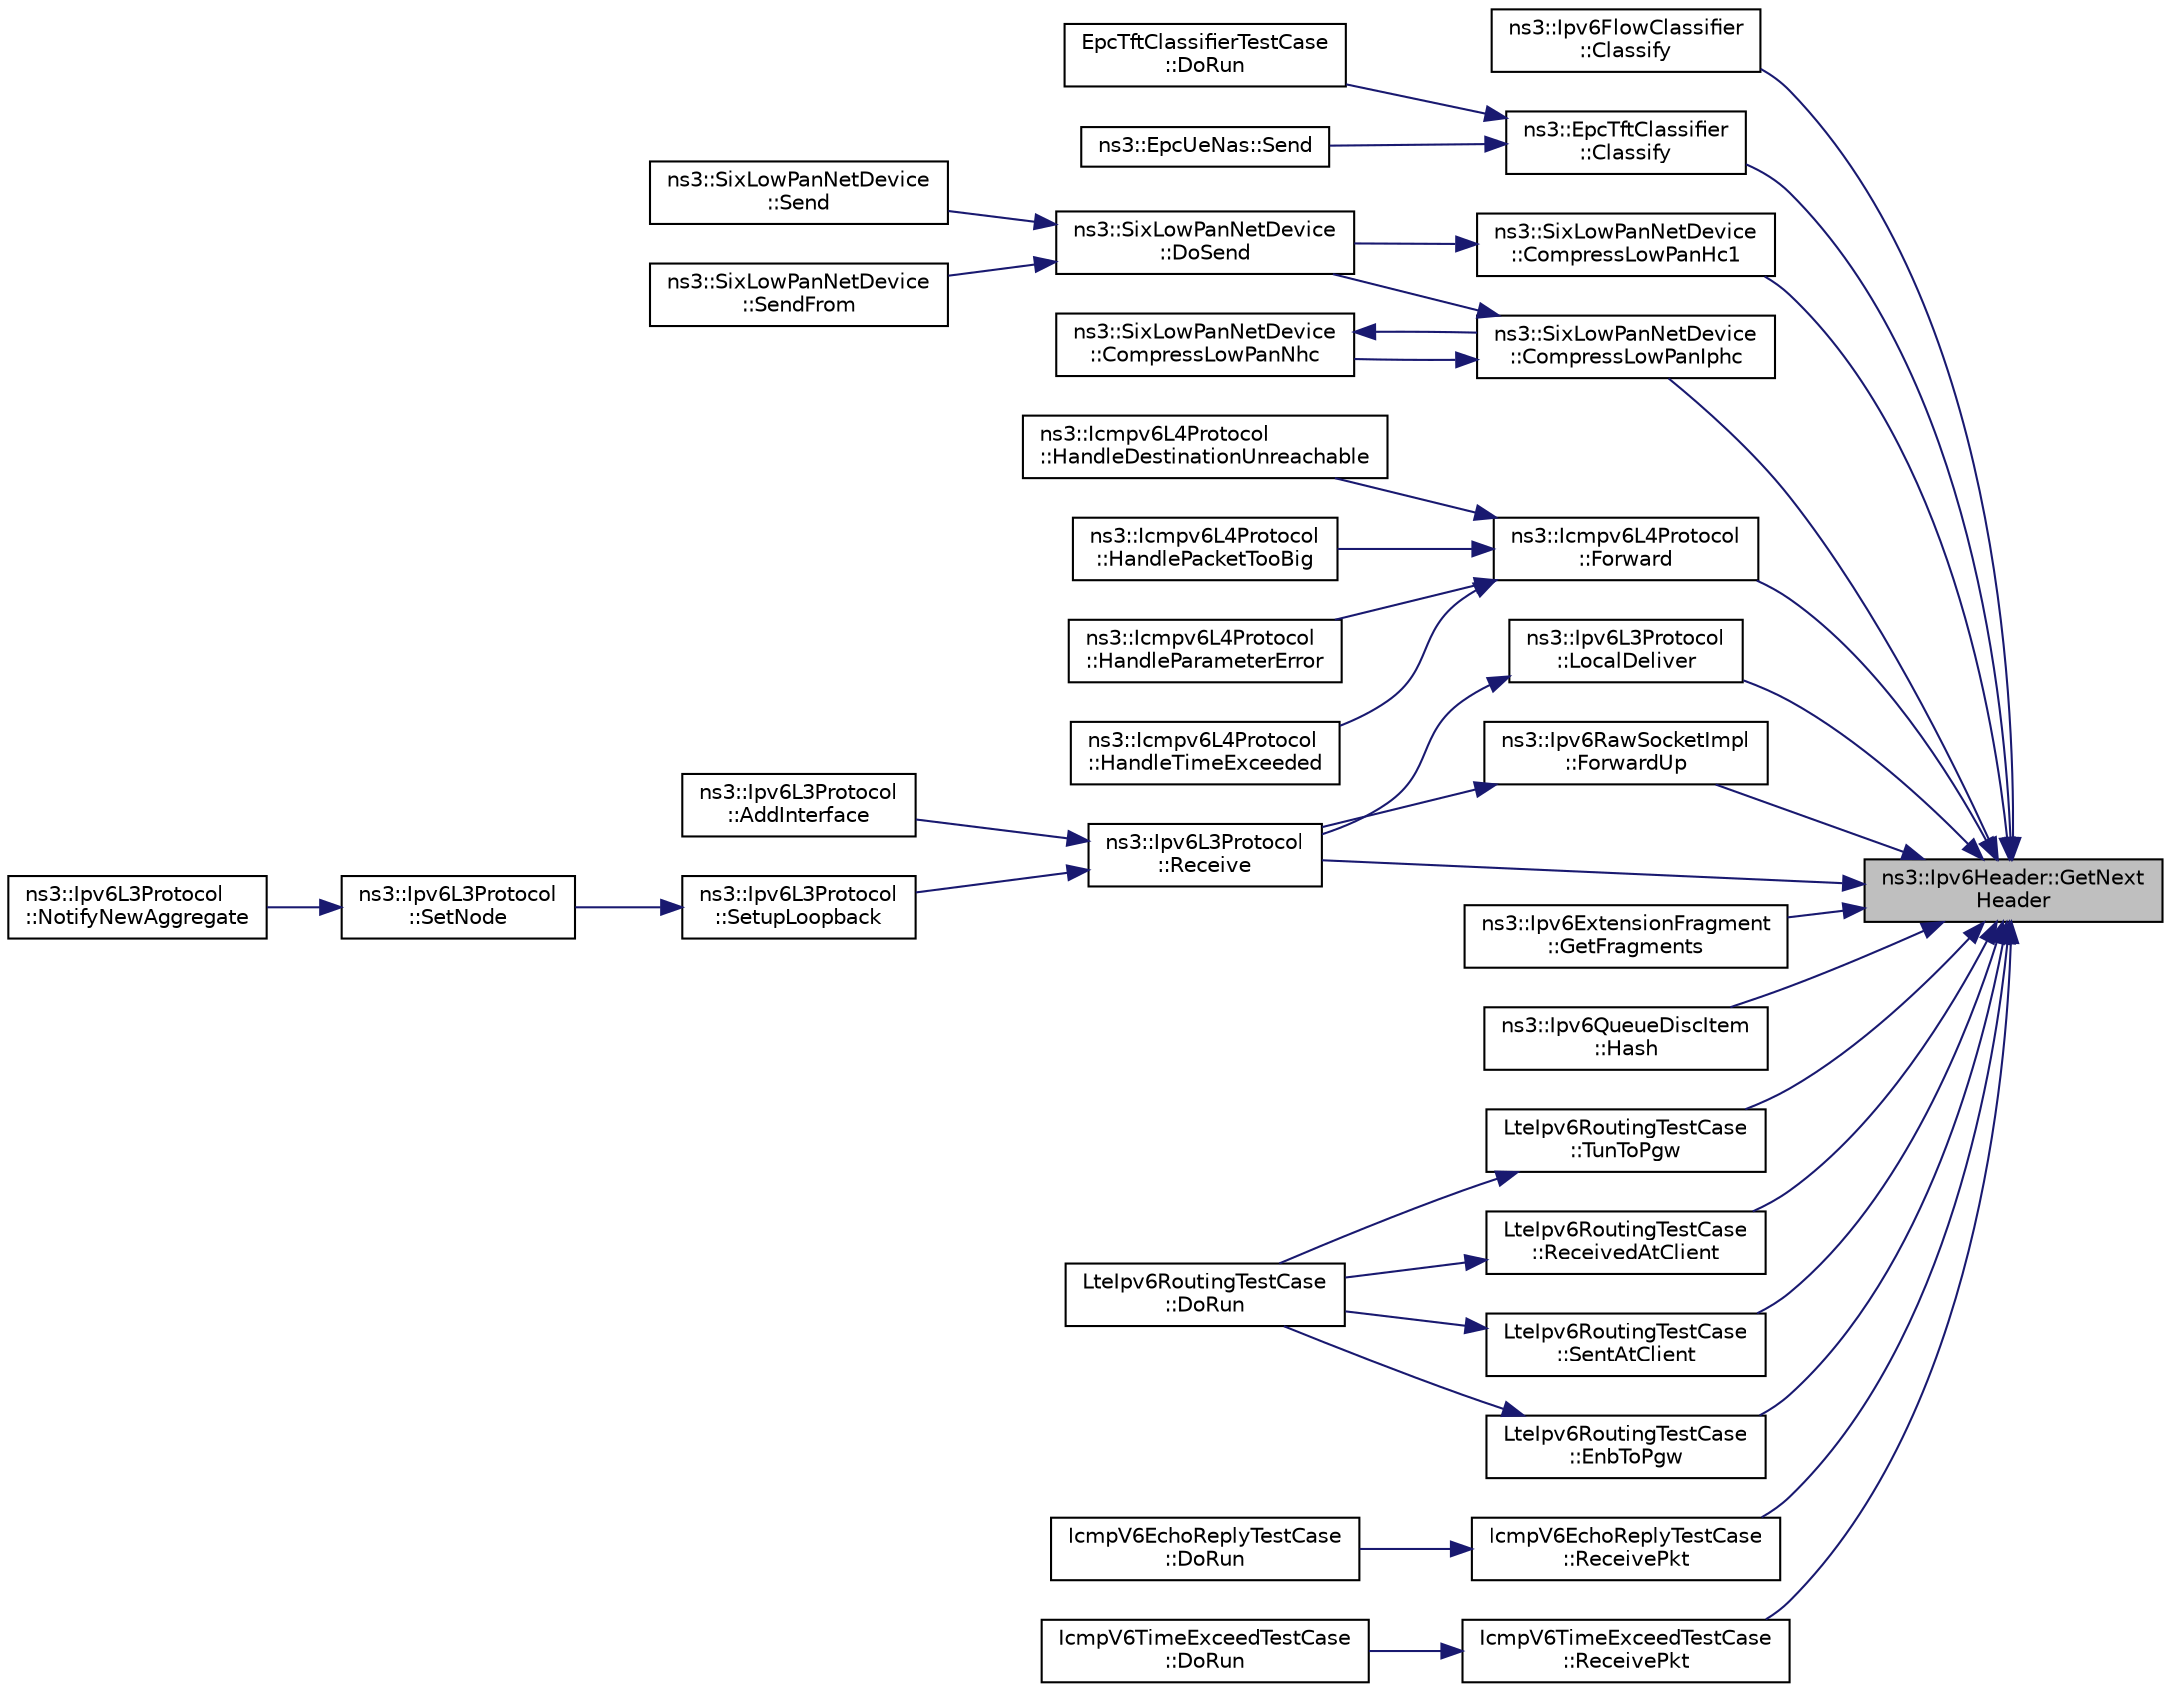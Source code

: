 digraph "ns3::Ipv6Header::GetNextHeader"
{
 // LATEX_PDF_SIZE
  edge [fontname="Helvetica",fontsize="10",labelfontname="Helvetica",labelfontsize="10"];
  node [fontname="Helvetica",fontsize="10",shape=record];
  rankdir="RL";
  Node1 [label="ns3::Ipv6Header::GetNext\lHeader",height=0.2,width=0.4,color="black", fillcolor="grey75", style="filled", fontcolor="black",tooltip="Get the next header."];
  Node1 -> Node2 [dir="back",color="midnightblue",fontsize="10",style="solid",fontname="Helvetica"];
  Node2 [label="ns3::Ipv6FlowClassifier\l::Classify",height=0.2,width=0.4,color="black", fillcolor="white", style="filled",URL="$classns3_1_1_ipv6_flow_classifier.html#ac91b39dfc99ca7190e6b0b8e3d37d7a9",tooltip="try to classify the packet into flow-id and packet-id"];
  Node1 -> Node3 [dir="back",color="midnightblue",fontsize="10",style="solid",fontname="Helvetica"];
  Node3 [label="ns3::EpcTftClassifier\l::Classify",height=0.2,width=0.4,color="black", fillcolor="white", style="filled",URL="$classns3_1_1_epc_tft_classifier.html#a3ef70cc415dad846bd5ac77dbd6993e1",tooltip="classify an IP packet"];
  Node3 -> Node4 [dir="back",color="midnightblue",fontsize="10",style="solid",fontname="Helvetica"];
  Node4 [label="EpcTftClassifierTestCase\l::DoRun",height=0.2,width=0.4,color="black", fillcolor="white", style="filled",URL="$class_epc_tft_classifier_test_case.html#a51faba0aef8aaa1d7fef2ac1d3e5aa5d",tooltip="Implementation to actually run this TestCase."];
  Node3 -> Node5 [dir="back",color="midnightblue",fontsize="10",style="solid",fontname="Helvetica"];
  Node5 [label="ns3::EpcUeNas::Send",height=0.2,width=0.4,color="black", fillcolor="white", style="filled",URL="$classns3_1_1_epc_ue_nas.html#aec319f12d498f2e956f973fe98587fcc",tooltip="Enqueue an IP packet on the proper bearer for uplink transmission."];
  Node1 -> Node6 [dir="back",color="midnightblue",fontsize="10",style="solid",fontname="Helvetica"];
  Node6 [label="ns3::SixLowPanNetDevice\l::CompressLowPanHc1",height=0.2,width=0.4,color="black", fillcolor="white", style="filled",URL="$classns3_1_1_six_low_pan_net_device.html#a0e1957fbfb793cd011b4b3f89c550b8f",tooltip="Compress the headers according to HC1 compression."];
  Node6 -> Node7 [dir="back",color="midnightblue",fontsize="10",style="solid",fontname="Helvetica"];
  Node7 [label="ns3::SixLowPanNetDevice\l::DoSend",height=0.2,width=0.4,color="black", fillcolor="white", style="filled",URL="$classns3_1_1_six_low_pan_net_device.html#a0cd8b4fc52f256bd7743310434ac4680",tooltip=" "];
  Node7 -> Node8 [dir="back",color="midnightblue",fontsize="10",style="solid",fontname="Helvetica"];
  Node8 [label="ns3::SixLowPanNetDevice\l::Send",height=0.2,width=0.4,color="black", fillcolor="white", style="filled",URL="$classns3_1_1_six_low_pan_net_device.html#a6566ae05fbc295d8cd22166b6b2c28ea",tooltip=" "];
  Node7 -> Node9 [dir="back",color="midnightblue",fontsize="10",style="solid",fontname="Helvetica"];
  Node9 [label="ns3::SixLowPanNetDevice\l::SendFrom",height=0.2,width=0.4,color="black", fillcolor="white", style="filled",URL="$classns3_1_1_six_low_pan_net_device.html#aec79675091efa676370a4f9e6f4127e3",tooltip=" "];
  Node1 -> Node10 [dir="back",color="midnightblue",fontsize="10",style="solid",fontname="Helvetica"];
  Node10 [label="ns3::SixLowPanNetDevice\l::CompressLowPanIphc",height=0.2,width=0.4,color="black", fillcolor="white", style="filled",URL="$classns3_1_1_six_low_pan_net_device.html#a67bf1501ba018d90c5bdb442371a3722",tooltip="Compress the headers according to IPHC compression."];
  Node10 -> Node11 [dir="back",color="midnightblue",fontsize="10",style="solid",fontname="Helvetica"];
  Node11 [label="ns3::SixLowPanNetDevice\l::CompressLowPanNhc",height=0.2,width=0.4,color="black", fillcolor="white", style="filled",URL="$classns3_1_1_six_low_pan_net_device.html#a41d34fd1612e7e6911614fadfef6ab67",tooltip="Compress the headers according to NHC compression."];
  Node11 -> Node10 [dir="back",color="midnightblue",fontsize="10",style="solid",fontname="Helvetica"];
  Node10 -> Node7 [dir="back",color="midnightblue",fontsize="10",style="solid",fontname="Helvetica"];
  Node1 -> Node12 [dir="back",color="midnightblue",fontsize="10",style="solid",fontname="Helvetica"];
  Node12 [label="LteIpv6RoutingTestCase\l::EnbToPgw",height=0.2,width=0.4,color="black", fillcolor="white", style="filled",URL="$class_lte_ipv6_routing_test_case.html#a73a50da0154f15612bf669e2456f0a5e",tooltip="Received Packet at pgw from enb."];
  Node12 -> Node13 [dir="back",color="midnightblue",fontsize="10",style="solid",fontname="Helvetica"];
  Node13 [label="LteIpv6RoutingTestCase\l::DoRun",height=0.2,width=0.4,color="black", fillcolor="white", style="filled",URL="$class_lte_ipv6_routing_test_case.html#a346533727aeb404f4eef06a2a8c41d5d",tooltip="Implementation to actually run this TestCase."];
  Node1 -> Node14 [dir="back",color="midnightblue",fontsize="10",style="solid",fontname="Helvetica"];
  Node14 [label="ns3::Icmpv6L4Protocol\l::Forward",height=0.2,width=0.4,color="black", fillcolor="white", style="filled",URL="$classns3_1_1_icmpv6_l4_protocol.html#a0564a55a65b9c577ecf1de0e6893ebc9",tooltip="Notify an ICMPv6 reception to upper layers (if requested)."];
  Node14 -> Node15 [dir="back",color="midnightblue",fontsize="10",style="solid",fontname="Helvetica"];
  Node15 [label="ns3::Icmpv6L4Protocol\l::HandleDestinationUnreachable",height=0.2,width=0.4,color="black", fillcolor="white", style="filled",URL="$classns3_1_1_icmpv6_l4_protocol.html#ac7cc1db0945e6dc5be05c82a4aa746be",tooltip="Receive Destination Unreachable method."];
  Node14 -> Node16 [dir="back",color="midnightblue",fontsize="10",style="solid",fontname="Helvetica"];
  Node16 [label="ns3::Icmpv6L4Protocol\l::HandlePacketTooBig",height=0.2,width=0.4,color="black", fillcolor="white", style="filled",URL="$classns3_1_1_icmpv6_l4_protocol.html#a5508e43a5549288270fc050b8b072f51",tooltip="Receive Packet Too Big method."];
  Node14 -> Node17 [dir="back",color="midnightblue",fontsize="10",style="solid",fontname="Helvetica"];
  Node17 [label="ns3::Icmpv6L4Protocol\l::HandleParameterError",height=0.2,width=0.4,color="black", fillcolor="white", style="filled",URL="$classns3_1_1_icmpv6_l4_protocol.html#ae1ec3272a15fdf3bde7037b86191a365",tooltip="Receive Parameter Error method."];
  Node14 -> Node18 [dir="back",color="midnightblue",fontsize="10",style="solid",fontname="Helvetica"];
  Node18 [label="ns3::Icmpv6L4Protocol\l::HandleTimeExceeded",height=0.2,width=0.4,color="black", fillcolor="white", style="filled",URL="$classns3_1_1_icmpv6_l4_protocol.html#ab83a1f9bbf51d2df18d893bb8b2f37ab",tooltip="Receive Time Exceeded method."];
  Node1 -> Node19 [dir="back",color="midnightblue",fontsize="10",style="solid",fontname="Helvetica"];
  Node19 [label="ns3::Ipv6RawSocketImpl\l::ForwardUp",height=0.2,width=0.4,color="black", fillcolor="white", style="filled",URL="$classns3_1_1_ipv6_raw_socket_impl.html#a9b9d0def6375d0a3fbcaa552ebc3e03d",tooltip="Forward up to receive method."];
  Node19 -> Node20 [dir="back",color="midnightblue",fontsize="10",style="solid",fontname="Helvetica"];
  Node20 [label="ns3::Ipv6L3Protocol\l::Receive",height=0.2,width=0.4,color="black", fillcolor="white", style="filled",URL="$classns3_1_1_ipv6_l3_protocol.html#a8a95d576e8aee9a571db93bf686d850a",tooltip="Receive method when a packet arrive in the stack."];
  Node20 -> Node21 [dir="back",color="midnightblue",fontsize="10",style="solid",fontname="Helvetica"];
  Node21 [label="ns3::Ipv6L3Protocol\l::AddInterface",height=0.2,width=0.4,color="black", fillcolor="white", style="filled",URL="$classns3_1_1_ipv6_l3_protocol.html#a56047c2ee7db15185af07538c609cbb5",tooltip="Add IPv6 interface for a device."];
  Node20 -> Node22 [dir="back",color="midnightblue",fontsize="10",style="solid",fontname="Helvetica"];
  Node22 [label="ns3::Ipv6L3Protocol\l::SetupLoopback",height=0.2,width=0.4,color="black", fillcolor="white", style="filled",URL="$classns3_1_1_ipv6_l3_protocol.html#a69a1ef7b49dd3aa80c6807f467720005",tooltip="Setup loopback interface."];
  Node22 -> Node23 [dir="back",color="midnightblue",fontsize="10",style="solid",fontname="Helvetica"];
  Node23 [label="ns3::Ipv6L3Protocol\l::SetNode",height=0.2,width=0.4,color="black", fillcolor="white", style="filled",URL="$classns3_1_1_ipv6_l3_protocol.html#a53796a2747cb5edcd1c762f44043b061",tooltip="Set node associated with this stack."];
  Node23 -> Node24 [dir="back",color="midnightblue",fontsize="10",style="solid",fontname="Helvetica"];
  Node24 [label="ns3::Ipv6L3Protocol\l::NotifyNewAggregate",height=0.2,width=0.4,color="black", fillcolor="white", style="filled",URL="$classns3_1_1_ipv6_l3_protocol.html#ae07ff89952d068d18fb5650ffd1f5378",tooltip="Notify other components connected to the node that a new stack member is now connected."];
  Node1 -> Node25 [dir="back",color="midnightblue",fontsize="10",style="solid",fontname="Helvetica"];
  Node25 [label="ns3::Ipv6ExtensionFragment\l::GetFragments",height=0.2,width=0.4,color="black", fillcolor="white", style="filled",URL="$classns3_1_1_ipv6_extension_fragment.html#a60bc0fdd5a5d1bcb2223c98909eef44e",tooltip="Fragment a packet."];
  Node1 -> Node26 [dir="back",color="midnightblue",fontsize="10",style="solid",fontname="Helvetica"];
  Node26 [label="ns3::Ipv6QueueDiscItem\l::Hash",height=0.2,width=0.4,color="black", fillcolor="white", style="filled",URL="$classns3_1_1_ipv6_queue_disc_item.html#a6cd790774fdc7a2ab4a2379101030f1e",tooltip="Computes the hash of the packet's 5-tuple."];
  Node1 -> Node27 [dir="back",color="midnightblue",fontsize="10",style="solid",fontname="Helvetica"];
  Node27 [label="ns3::Ipv6L3Protocol\l::LocalDeliver",height=0.2,width=0.4,color="black", fillcolor="white", style="filled",URL="$classns3_1_1_ipv6_l3_protocol.html#a8e2c7a80851d870812295c19dc908a38",tooltip="Deliver a packet."];
  Node27 -> Node20 [dir="back",color="midnightblue",fontsize="10",style="solid",fontname="Helvetica"];
  Node1 -> Node20 [dir="back",color="midnightblue",fontsize="10",style="solid",fontname="Helvetica"];
  Node1 -> Node28 [dir="back",color="midnightblue",fontsize="10",style="solid",fontname="Helvetica"];
  Node28 [label="LteIpv6RoutingTestCase\l::ReceivedAtClient",height=0.2,width=0.4,color="black", fillcolor="white", style="filled",URL="$class_lte_ipv6_routing_test_case.html#a3b6d5f97ab7229c9a1809ea9a6d7a14b",tooltip="Received Packets at client's IPv6 interface."];
  Node28 -> Node13 [dir="back",color="midnightblue",fontsize="10",style="solid",fontname="Helvetica"];
  Node1 -> Node29 [dir="back",color="midnightblue",fontsize="10",style="solid",fontname="Helvetica"];
  Node29 [label="IcmpV6EchoReplyTestCase\l::ReceivePkt",height=0.2,width=0.4,color="black", fillcolor="white", style="filled",URL="$class_icmp_v6_echo_reply_test_case.html#ad4e2c64b4346d42c1d55842135c128de",tooltip=" "];
  Node29 -> Node30 [dir="back",color="midnightblue",fontsize="10",style="solid",fontname="Helvetica"];
  Node30 [label="IcmpV6EchoReplyTestCase\l::DoRun",height=0.2,width=0.4,color="black", fillcolor="white", style="filled",URL="$class_icmp_v6_echo_reply_test_case.html#aeb51729abf2617c2adf993a518e79282",tooltip="Implementation to actually run this TestCase."];
  Node1 -> Node31 [dir="back",color="midnightblue",fontsize="10",style="solid",fontname="Helvetica"];
  Node31 [label="IcmpV6TimeExceedTestCase\l::ReceivePkt",height=0.2,width=0.4,color="black", fillcolor="white", style="filled",URL="$class_icmp_v6_time_exceed_test_case.html#a5b8bfcb3995c3000b5c66d5f8cdcde91",tooltip=" "];
  Node31 -> Node32 [dir="back",color="midnightblue",fontsize="10",style="solid",fontname="Helvetica"];
  Node32 [label="IcmpV6TimeExceedTestCase\l::DoRun",height=0.2,width=0.4,color="black", fillcolor="white", style="filled",URL="$class_icmp_v6_time_exceed_test_case.html#a7cb4438c0f47bda7a32fa85001f869dd",tooltip="Implementation to actually run this TestCase."];
  Node1 -> Node33 [dir="back",color="midnightblue",fontsize="10",style="solid",fontname="Helvetica"];
  Node33 [label="LteIpv6RoutingTestCase\l::SentAtClient",height=0.2,width=0.4,color="black", fillcolor="white", style="filled",URL="$class_lte_ipv6_routing_test_case.html#ad380a5c7f4e5480cfd1c686fab94a999",tooltip="sent Packets from client's IPv6 interface."];
  Node33 -> Node13 [dir="back",color="midnightblue",fontsize="10",style="solid",fontname="Helvetica"];
  Node1 -> Node34 [dir="back",color="midnightblue",fontsize="10",style="solid",fontname="Helvetica"];
  Node34 [label="LteIpv6RoutingTestCase\l::TunToPgw",height=0.2,width=0.4,color="black", fillcolor="white", style="filled",URL="$class_lte_ipv6_routing_test_case.html#a224af2c2b3e910ac63646cfcbc2a058c",tooltip="Received Packet at pgw from enb."];
  Node34 -> Node13 [dir="back",color="midnightblue",fontsize="10",style="solid",fontname="Helvetica"];
}
